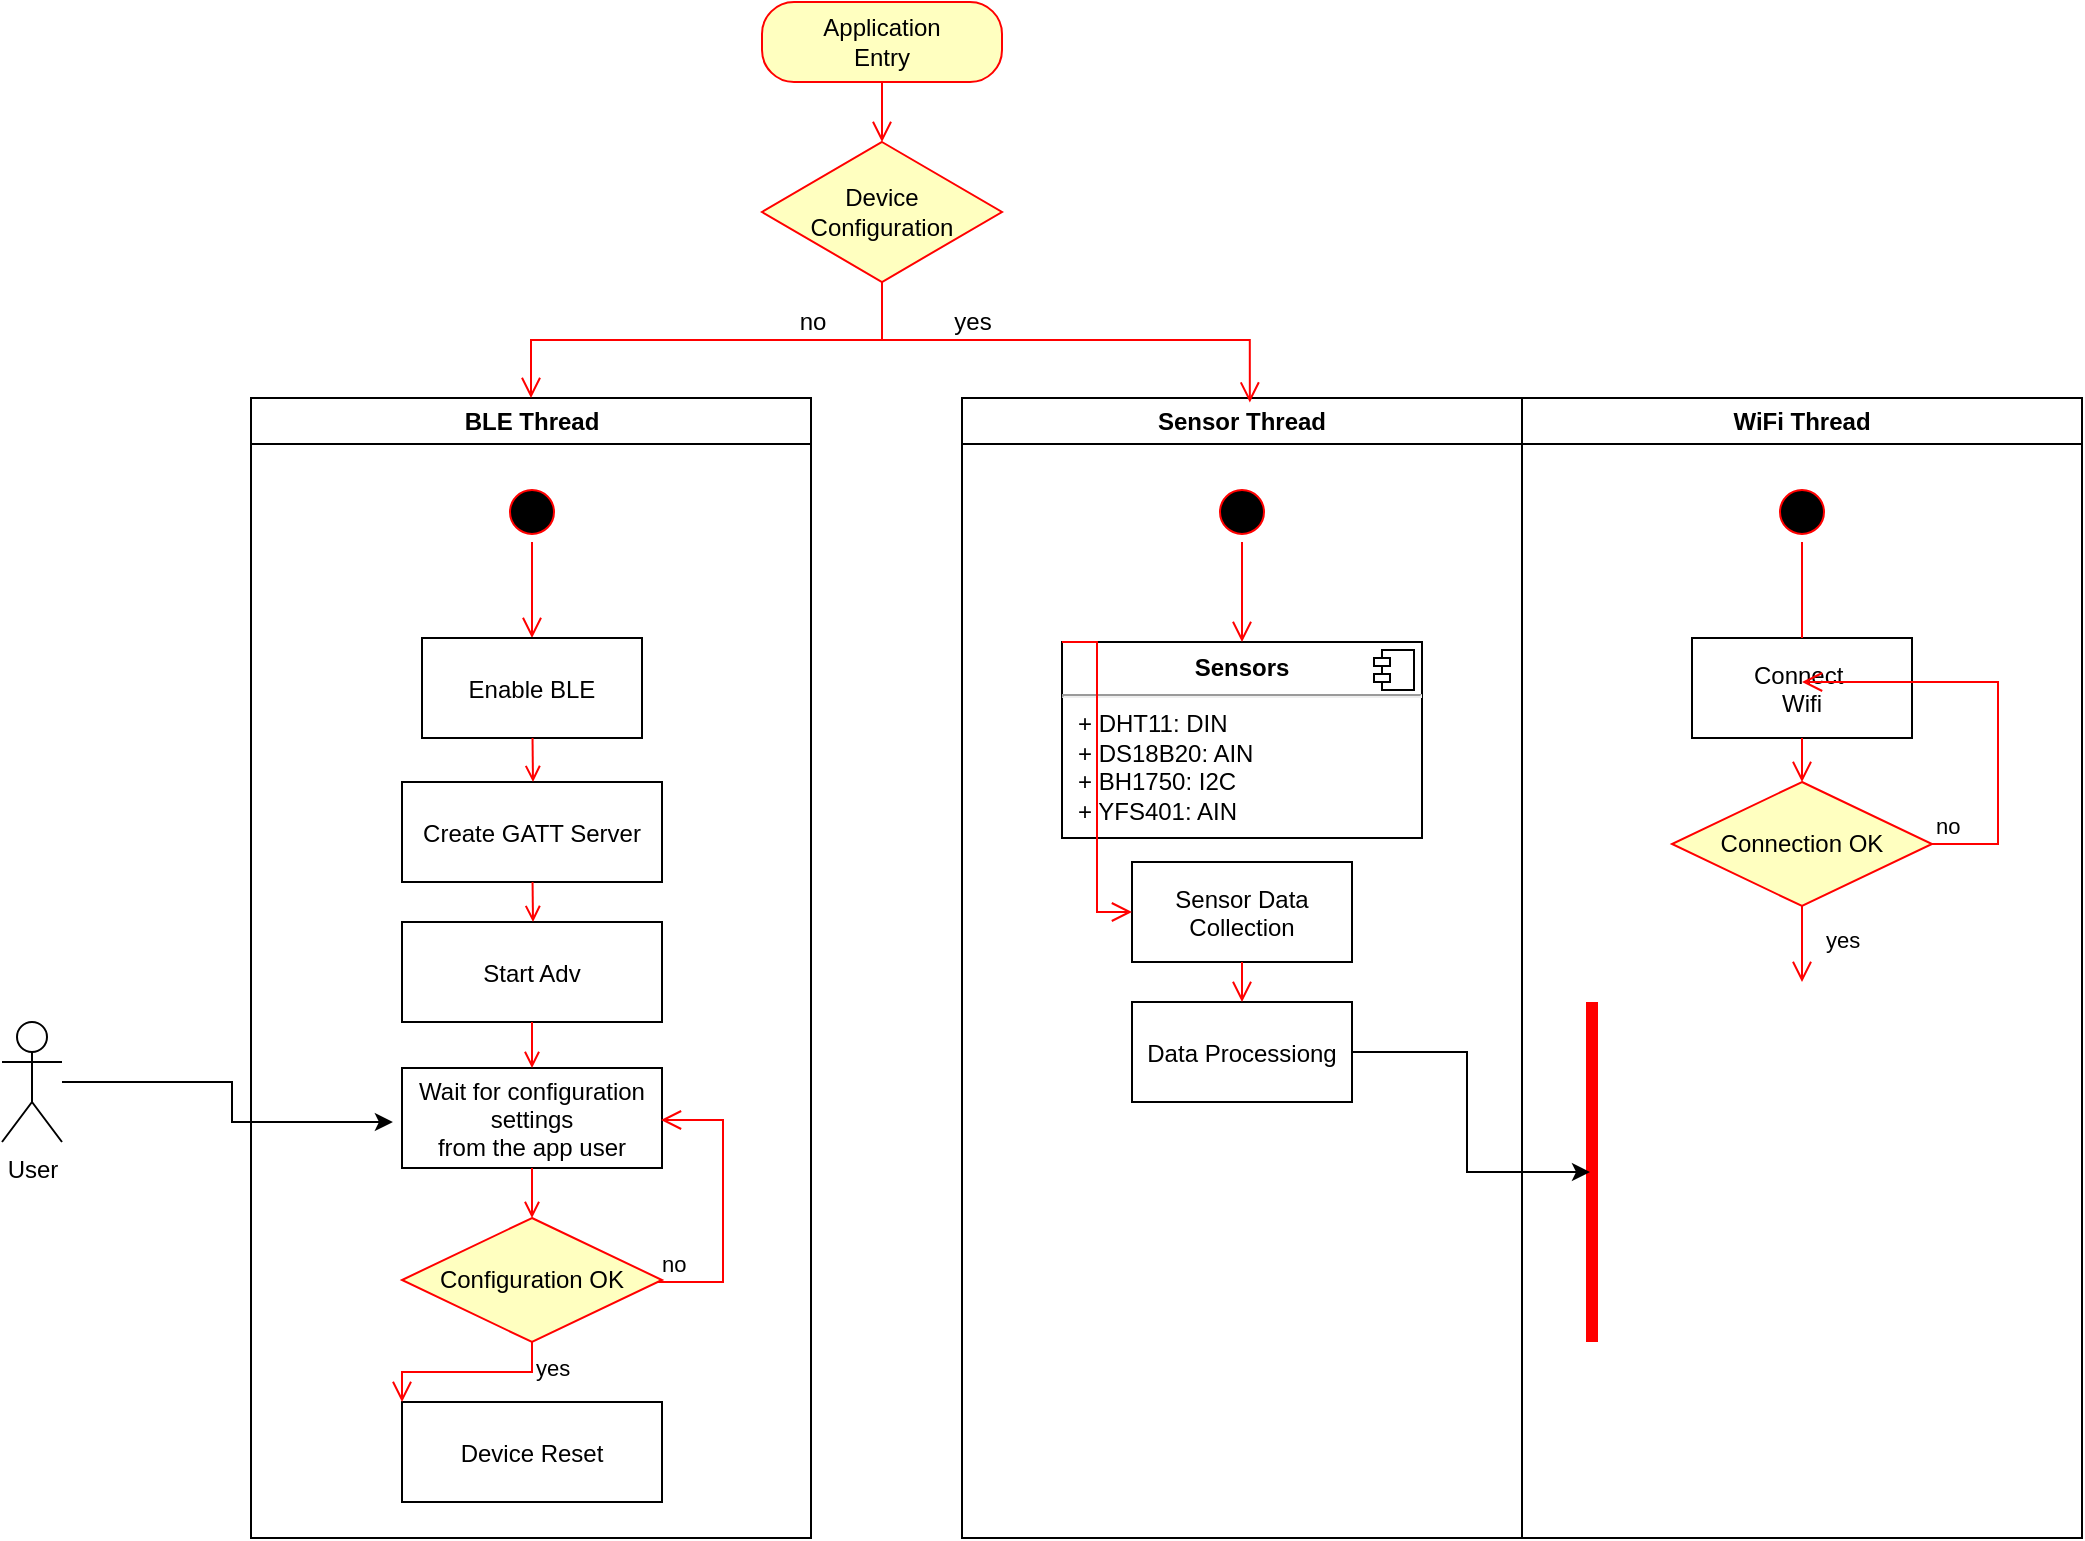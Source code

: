 <mxfile version="18.0.1" type="device"><diagram name="Page-1" id="e7e014a7-5840-1c2e-5031-d8a46d1fe8dd"><mxGraphModel dx="1038" dy="1475" grid="1" gridSize="10" guides="1" tooltips="1" connect="1" arrows="1" fold="1" page="1" pageScale="1" pageWidth="1169" pageHeight="826" background="none" math="0" shadow="0"><root><mxCell id="0"/><mxCell id="1" parent="0"/><mxCell id="2" value="BLE Thread" style="swimlane;whiteSpace=wrap" parent="1" vertex="1"><mxGeometry x="164.5" y="128" width="280" height="570" as="geometry"/></mxCell><mxCell id="5" value="" style="ellipse;shape=startState;fillColor=#000000;strokeColor=#ff0000;" parent="2" vertex="1"><mxGeometry x="125.5" y="42" width="30" height="30" as="geometry"/></mxCell><mxCell id="6" value="" style="edgeStyle=elbowEdgeStyle;elbow=horizontal;verticalAlign=bottom;endArrow=open;endSize=8;strokeColor=#FF0000;endFill=1;rounded=0" parent="2" source="5" target="7" edge="1"><mxGeometry x="125.5" y="50" as="geometry"><mxPoint x="140.5" y="120" as="targetPoint"/></mxGeometry></mxCell><mxCell id="7" value="Enable BLE" style="" parent="2" vertex="1"><mxGeometry x="85.5" y="120" width="110" height="50" as="geometry"/></mxCell><mxCell id="8" value="Create GATT Server" style="" parent="2" vertex="1"><mxGeometry x="75.5" y="192" width="130" height="50" as="geometry"/></mxCell><mxCell id="9" value="" style="endArrow=open;strokeColor=#FF0000;endFill=1;rounded=0" parent="2" source="7" edge="1"><mxGeometry relative="1" as="geometry"><mxPoint x="141" y="192" as="targetPoint"/></mxGeometry></mxCell><mxCell id="10" value="Wait for configuration &#10;settings&#10;from the app user" style="" parent="2" vertex="1"><mxGeometry x="75.5" y="335" width="130" height="50" as="geometry"/></mxCell><mxCell id="pUPWk4XwgfVkXGNlP7fU-123" value="Start Adv" style="" vertex="1" parent="2"><mxGeometry x="75.5" y="262" width="130" height="50" as="geometry"/></mxCell><mxCell id="pUPWk4XwgfVkXGNlP7fU-124" value="" style="endArrow=open;strokeColor=#FF0000;endFill=1;rounded=0;" edge="1" parent="2" source="8"><mxGeometry relative="1" as="geometry"><mxPoint x="150.5" y="155" as="sourcePoint"/><mxPoint x="141" y="262" as="targetPoint"/></mxGeometry></mxCell><mxCell id="pUPWk4XwgfVkXGNlP7fU-132" value="" style="endArrow=open;strokeColor=#FF0000;endFill=1;rounded=0;" edge="1" parent="2" source="pUPWk4XwgfVkXGNlP7fU-123" target="10"><mxGeometry relative="1" as="geometry"><mxPoint x="150.5" y="227" as="sourcePoint"/><mxPoint x="151" y="272" as="targetPoint"/></mxGeometry></mxCell><mxCell id="pUPWk4XwgfVkXGNlP7fU-134" value="Configuration OK" style="rhombus;whiteSpace=wrap;html=1;fillColor=#ffffc0;strokeColor=#ff0000;" vertex="1" parent="2"><mxGeometry x="75.5" y="410" width="130" height="62" as="geometry"/></mxCell><mxCell id="pUPWk4XwgfVkXGNlP7fU-137" value="" style="endArrow=open;strokeColor=#FF0000;endFill=1;rounded=0;" edge="1" parent="2" source="10" target="pUPWk4XwgfVkXGNlP7fU-134"><mxGeometry relative="1" as="geometry"><mxPoint x="131" y="362" as="sourcePoint"/><mxPoint x="150.5" y="370" as="targetPoint"/></mxGeometry></mxCell><mxCell id="pUPWk4XwgfVkXGNlP7fU-135" value="no" style="edgeStyle=orthogonalEdgeStyle;html=1;align=left;verticalAlign=bottom;endArrow=open;endSize=8;strokeColor=#ff0000;rounded=0;entryX=0.996;entryY=0.52;entryDx=0;entryDy=0;entryPerimeter=0;" edge="1" source="pUPWk4XwgfVkXGNlP7fU-134" parent="2" target="10"><mxGeometry x="-1" relative="1" as="geometry"><mxPoint x="281" y="372" as="targetPoint"/><Array as="points"><mxPoint x="236" y="442"/><mxPoint x="236" y="361"/></Array></mxGeometry></mxCell><mxCell id="pUPWk4XwgfVkXGNlP7fU-139" value="Device Reset" style="" vertex="1" parent="2"><mxGeometry x="75.5" y="502" width="130" height="50" as="geometry"/></mxCell><mxCell id="pUPWk4XwgfVkXGNlP7fU-136" value="yes" style="edgeStyle=orthogonalEdgeStyle;html=1;align=left;verticalAlign=top;endArrow=open;endSize=8;strokeColor=#ff0000;rounded=0;entryX=0;entryY=0;entryDx=0;entryDy=0;" edge="1" source="pUPWk4XwgfVkXGNlP7fU-134" parent="2" target="pUPWk4XwgfVkXGNlP7fU-139"><mxGeometry x="-1" relative="1" as="geometry"><mxPoint x="141" y="522" as="targetPoint"/><Array as="points"/></mxGeometry></mxCell><mxCell id="4" value="Sensor Thread" style="swimlane;whiteSpace=wrap" parent="1" vertex="1"><mxGeometry x="520" y="128" width="280" height="570" as="geometry"/></mxCell><mxCell id="pUPWk4XwgfVkXGNlP7fU-140" value="&lt;p style=&quot;margin:0px;margin-top:6px;text-align:center;&quot;&gt;&lt;b&gt;Sensors&lt;/b&gt;&lt;/p&gt;&lt;hr&gt;&lt;p style=&quot;margin:0px;margin-left:8px;&quot;&gt;+ DHT11: DIN&lt;br&gt;+ DS18B20: AIN&lt;/p&gt;&lt;p style=&quot;margin:0px;margin-left:8px;&quot;&gt;+ BH1750: I2C&lt;/p&gt;&lt;p style=&quot;margin:0px;margin-left:8px;&quot;&gt;+ YFS401: AIN&lt;/p&gt;" style="align=left;overflow=fill;html=1;dropTarget=0;" vertex="1" parent="4"><mxGeometry x="50" y="122" width="180" height="98" as="geometry"/></mxCell><mxCell id="pUPWk4XwgfVkXGNlP7fU-141" value="" style="shape=component;jettyWidth=8;jettyHeight=4;" vertex="1" parent="pUPWk4XwgfVkXGNlP7fU-140"><mxGeometry x="1" width="20" height="20" relative="1" as="geometry"><mxPoint x="-24" y="4" as="offset"/></mxGeometry></mxCell><mxCell id="pUPWk4XwgfVkXGNlP7fU-143" value="Sensor Data &#10;Collection" style="" vertex="1" parent="4"><mxGeometry x="85" y="232" width="110" height="50" as="geometry"/></mxCell><mxCell id="pUPWk4XwgfVkXGNlP7fU-142" value="" style="edgeStyle=elbowEdgeStyle;elbow=horizontal;verticalAlign=bottom;endArrow=open;endSize=8;strokeColor=#FF0000;endFill=1;rounded=0;exitX=0;exitY=0;exitDx=0;exitDy=0;" edge="1" parent="4" source="pUPWk4XwgfVkXGNlP7fU-140" target="pUPWk4XwgfVkXGNlP7fU-143"><mxGeometry x="-384.5" y="12" as="geometry"><mxPoint x="140" y="252" as="targetPoint"/><mxPoint x="-205" y="162" as="sourcePoint"/></mxGeometry></mxCell><mxCell id="pUPWk4XwgfVkXGNlP7fU-144" value="Data Processiong" style="" vertex="1" parent="4"><mxGeometry x="85" y="302" width="110" height="50" as="geometry"/></mxCell><mxCell id="pUPWk4XwgfVkXGNlP7fU-145" value="" style="edgeStyle=elbowEdgeStyle;elbow=horizontal;verticalAlign=bottom;endArrow=open;endSize=8;strokeColor=#FF0000;endFill=1;rounded=0;" edge="1" parent="4" source="pUPWk4XwgfVkXGNlP7fU-143" target="pUPWk4XwgfVkXGNlP7fU-144"><mxGeometry x="-894.5" y="-106" as="geometry"><mxPoint x="140" y="312" as="targetPoint"/><mxPoint x="140" y="252" as="sourcePoint"/></mxGeometry></mxCell><mxCell id="pUPWk4XwgfVkXGNlP7fU-146" value="" style="ellipse;shape=startState;fillColor=#000000;strokeColor=#ff0000;" vertex="1" parent="4"><mxGeometry x="125" y="42" width="30" height="30" as="geometry"/></mxCell><mxCell id="pUPWk4XwgfVkXGNlP7fU-147" value="" style="edgeStyle=elbowEdgeStyle;elbow=horizontal;verticalAlign=bottom;endArrow=open;endSize=8;strokeColor=#FF0000;endFill=1;rounded=0" edge="1" parent="4" source="pUPWk4XwgfVkXGNlP7fU-146" target="pUPWk4XwgfVkXGNlP7fU-140"><mxGeometry x="-39.5" y="-78" as="geometry"><mxPoint x="140" y="145" as="targetPoint"/></mxGeometry></mxCell><mxCell id="pUPWk4XwgfVkXGNlP7fU-131" value="" style="edgeStyle=orthogonalEdgeStyle;rounded=0;orthogonalLoop=1;jettySize=auto;html=1;entryX=-0.035;entryY=0.54;entryDx=0;entryDy=0;entryPerimeter=0;" edge="1" parent="1" source="pUPWk4XwgfVkXGNlP7fU-84" target="10"><mxGeometry relative="1" as="geometry"><mxPoint x="45" y="620" as="targetPoint"/></mxGeometry></mxCell><mxCell id="pUPWk4XwgfVkXGNlP7fU-84" value="User" style="shape=umlActor;verticalLabelPosition=bottom;verticalAlign=top;html=1;" vertex="1" parent="1"><mxGeometry x="40" y="440" width="30" height="60" as="geometry"/></mxCell><mxCell id="pUPWk4XwgfVkXGNlP7fU-86" value="WiFi Thread" style="swimlane;whiteSpace=wrap;startSize=23;" vertex="1" parent="1"><mxGeometry x="800" y="128" width="280" height="570" as="geometry"/></mxCell><mxCell id="pUPWk4XwgfVkXGNlP7fU-148" value="" style="ellipse;shape=startState;fillColor=#000000;strokeColor=#ff0000;" vertex="1" parent="pUPWk4XwgfVkXGNlP7fU-86"><mxGeometry x="125" y="42" width="30" height="30" as="geometry"/></mxCell><mxCell id="pUPWk4XwgfVkXGNlP7fU-149" value="" style="edgeStyle=elbowEdgeStyle;elbow=horizontal;verticalAlign=bottom;endArrow=open;endSize=8;strokeColor=#FF0000;endFill=1;rounded=0;startArrow=none;" edge="1" parent="pUPWk4XwgfVkXGNlP7fU-86" source="pUPWk4XwgfVkXGNlP7fU-151"><mxGeometry x="-559.5" y="-206" as="geometry"><mxPoint x="140" y="171" as="targetPoint"/></mxGeometry></mxCell><mxCell id="pUPWk4XwgfVkXGNlP7fU-151" value="Connect &#10;Wifi" style="" vertex="1" parent="pUPWk4XwgfVkXGNlP7fU-86"><mxGeometry x="85" y="120" width="110" height="50" as="geometry"/></mxCell><mxCell id="pUPWk4XwgfVkXGNlP7fU-152" value="" style="edgeStyle=elbowEdgeStyle;elbow=horizontal;verticalAlign=bottom;endArrow=none;endSize=8;strokeColor=#FF0000;endFill=1;rounded=0" edge="1" parent="pUPWk4XwgfVkXGNlP7fU-86" source="pUPWk4XwgfVkXGNlP7fU-148" target="pUPWk4XwgfVkXGNlP7fU-151"><mxGeometry x="-559.5" y="-206" as="geometry"><mxPoint x="940" y="299" as="targetPoint"/><mxPoint x="940" y="200" as="sourcePoint"/></mxGeometry></mxCell><mxCell id="pUPWk4XwgfVkXGNlP7fU-153" value="Connection OK" style="rhombus;whiteSpace=wrap;html=1;fillColor=#ffffc0;strokeColor=#ff0000;" vertex="1" parent="pUPWk4XwgfVkXGNlP7fU-86"><mxGeometry x="75" y="192" width="130" height="62" as="geometry"/></mxCell><mxCell id="pUPWk4XwgfVkXGNlP7fU-154" value="no" style="edgeStyle=orthogonalEdgeStyle;html=1;align=left;verticalAlign=bottom;endArrow=open;endSize=8;strokeColor=#ff0000;rounded=0;" edge="1" parent="pUPWk4XwgfVkXGNlP7fU-86" source="pUPWk4XwgfVkXGNlP7fU-153"><mxGeometry x="-1" relative="1" as="geometry"><mxPoint x="140" y="142" as="targetPoint"/><mxPoint x="205.003" y="243" as="sourcePoint"/><Array as="points"><mxPoint x="238" y="223"/><mxPoint x="238" y="142"/></Array></mxGeometry></mxCell><mxCell id="pUPWk4XwgfVkXGNlP7fU-155" value="yes" style="edgeStyle=orthogonalEdgeStyle;html=1;align=left;verticalAlign=top;endArrow=open;endSize=8;strokeColor=#ff0000;rounded=0;exitX=0.5;exitY=1;exitDx=0;exitDy=0;" edge="1" parent="pUPWk4XwgfVkXGNlP7fU-86" source="pUPWk4XwgfVkXGNlP7fU-153"><mxGeometry x="-0.818" y="10" relative="1" as="geometry"><mxPoint x="140" y="292" as="targetPoint"/><mxPoint x="285" y="362" as="sourcePoint"/><Array as="points"><mxPoint x="140" y="282"/><mxPoint x="140" y="282"/></Array><mxPoint as="offset"/></mxGeometry></mxCell><mxCell id="pUPWk4XwgfVkXGNlP7fU-156" value="" style="edgeStyle=orthogonalEdgeStyle;html=1;align=left;verticalAlign=top;endArrow=open;endSize=8;strokeColor=#ff0000;rounded=0;" edge="1" parent="pUPWk4XwgfVkXGNlP7fU-86" source="pUPWk4XwgfVkXGNlP7fU-151" target="pUPWk4XwgfVkXGNlP7fU-153"><mxGeometry x="-0.818" y="10" relative="1" as="geometry"><mxPoint x="138" y="212" as="targetPoint"/><mxPoint x="150" y="284" as="sourcePoint"/><Array as="points"/><mxPoint as="offset"/></mxGeometry></mxCell><mxCell id="pUPWk4XwgfVkXGNlP7fU-157" value="" style="shape=line;html=1;strokeWidth=6;strokeColor=#ff0000;rotation=-90;" vertex="1" parent="pUPWk4XwgfVkXGNlP7fU-86"><mxGeometry x="-50" y="382" width="170" height="10" as="geometry"/></mxCell><mxCell id="pUPWk4XwgfVkXGNlP7fU-107" value="Device &lt;br&gt;Configuration" style="rhombus;whiteSpace=wrap;html=1;fillColor=#ffffc0;strokeColor=#ff0000;" vertex="1" parent="1"><mxGeometry x="420" width="120" height="70" as="geometry"/></mxCell><mxCell id="pUPWk4XwgfVkXGNlP7fU-108" value="" style="edgeStyle=orthogonalEdgeStyle;html=1;align=left;verticalAlign=bottom;endArrow=open;endSize=8;strokeColor=#ff0000;rounded=0;entryX=0.514;entryY=0.004;entryDx=0;entryDy=0;entryPerimeter=0;" edge="1" source="pUPWk4XwgfVkXGNlP7fU-107" parent="1" target="4"><mxGeometry x="-1" relative="1" as="geometry"><mxPoint x="610" y="10" as="targetPoint"/></mxGeometry></mxCell><mxCell id="pUPWk4XwgfVkXGNlP7fU-109" value="" style="edgeStyle=orthogonalEdgeStyle;html=1;align=left;verticalAlign=top;endArrow=open;endSize=8;strokeColor=#ff0000;rounded=0;entryX=0.5;entryY=0;entryDx=0;entryDy=0;" edge="1" source="pUPWk4XwgfVkXGNlP7fU-107" parent="1" target="2"><mxGeometry x="-1" y="-50" relative="1" as="geometry"><mxPoint x="470" y="90" as="targetPoint"/><mxPoint x="50" y="-50" as="offset"/></mxGeometry></mxCell><mxCell id="pUPWk4XwgfVkXGNlP7fU-111" value="Application&lt;br&gt;Entry" style="rounded=1;whiteSpace=wrap;html=1;arcSize=40;fontColor=#000000;fillColor=#ffffc0;strokeColor=#ff0000;" vertex="1" parent="1"><mxGeometry x="420" y="-70" width="120" height="40" as="geometry"/></mxCell><mxCell id="pUPWk4XwgfVkXGNlP7fU-112" value="" style="edgeStyle=orthogonalEdgeStyle;html=1;verticalAlign=bottom;endArrow=open;endSize=8;strokeColor=#ff0000;rounded=0;entryX=0.5;entryY=0;entryDx=0;entryDy=0;" edge="1" source="pUPWk4XwgfVkXGNlP7fU-111" parent="1" target="pUPWk4XwgfVkXGNlP7fU-107"><mxGeometry relative="1" as="geometry"><mxPoint x="670" y="-50" as="targetPoint"/></mxGeometry></mxCell><mxCell id="pUPWk4XwgfVkXGNlP7fU-113" value="no" style="text;html=1;align=center;verticalAlign=middle;resizable=0;points=[];autosize=1;strokeColor=none;fillColor=none;" vertex="1" parent="1"><mxGeometry x="430" y="80" width="30" height="20" as="geometry"/></mxCell><mxCell id="pUPWk4XwgfVkXGNlP7fU-114" value="yes" style="text;html=1;align=center;verticalAlign=middle;resizable=0;points=[];autosize=1;strokeColor=none;fillColor=none;" vertex="1" parent="1"><mxGeometry x="510" y="80" width="30" height="20" as="geometry"/></mxCell><mxCell id="pUPWk4XwgfVkXGNlP7fU-168" value="" style="edgeStyle=orthogonalEdgeStyle;rounded=0;orthogonalLoop=1;jettySize=auto;html=1;entryX=0.5;entryY=0.4;entryDx=0;entryDy=0;entryPerimeter=0;" edge="1" parent="1" source="pUPWk4XwgfVkXGNlP7fU-144" target="pUPWk4XwgfVkXGNlP7fU-157"><mxGeometry relative="1" as="geometry"><mxPoint x="850" y="455" as="targetPoint"/></mxGeometry></mxCell></root></mxGraphModel></diagram></mxfile>